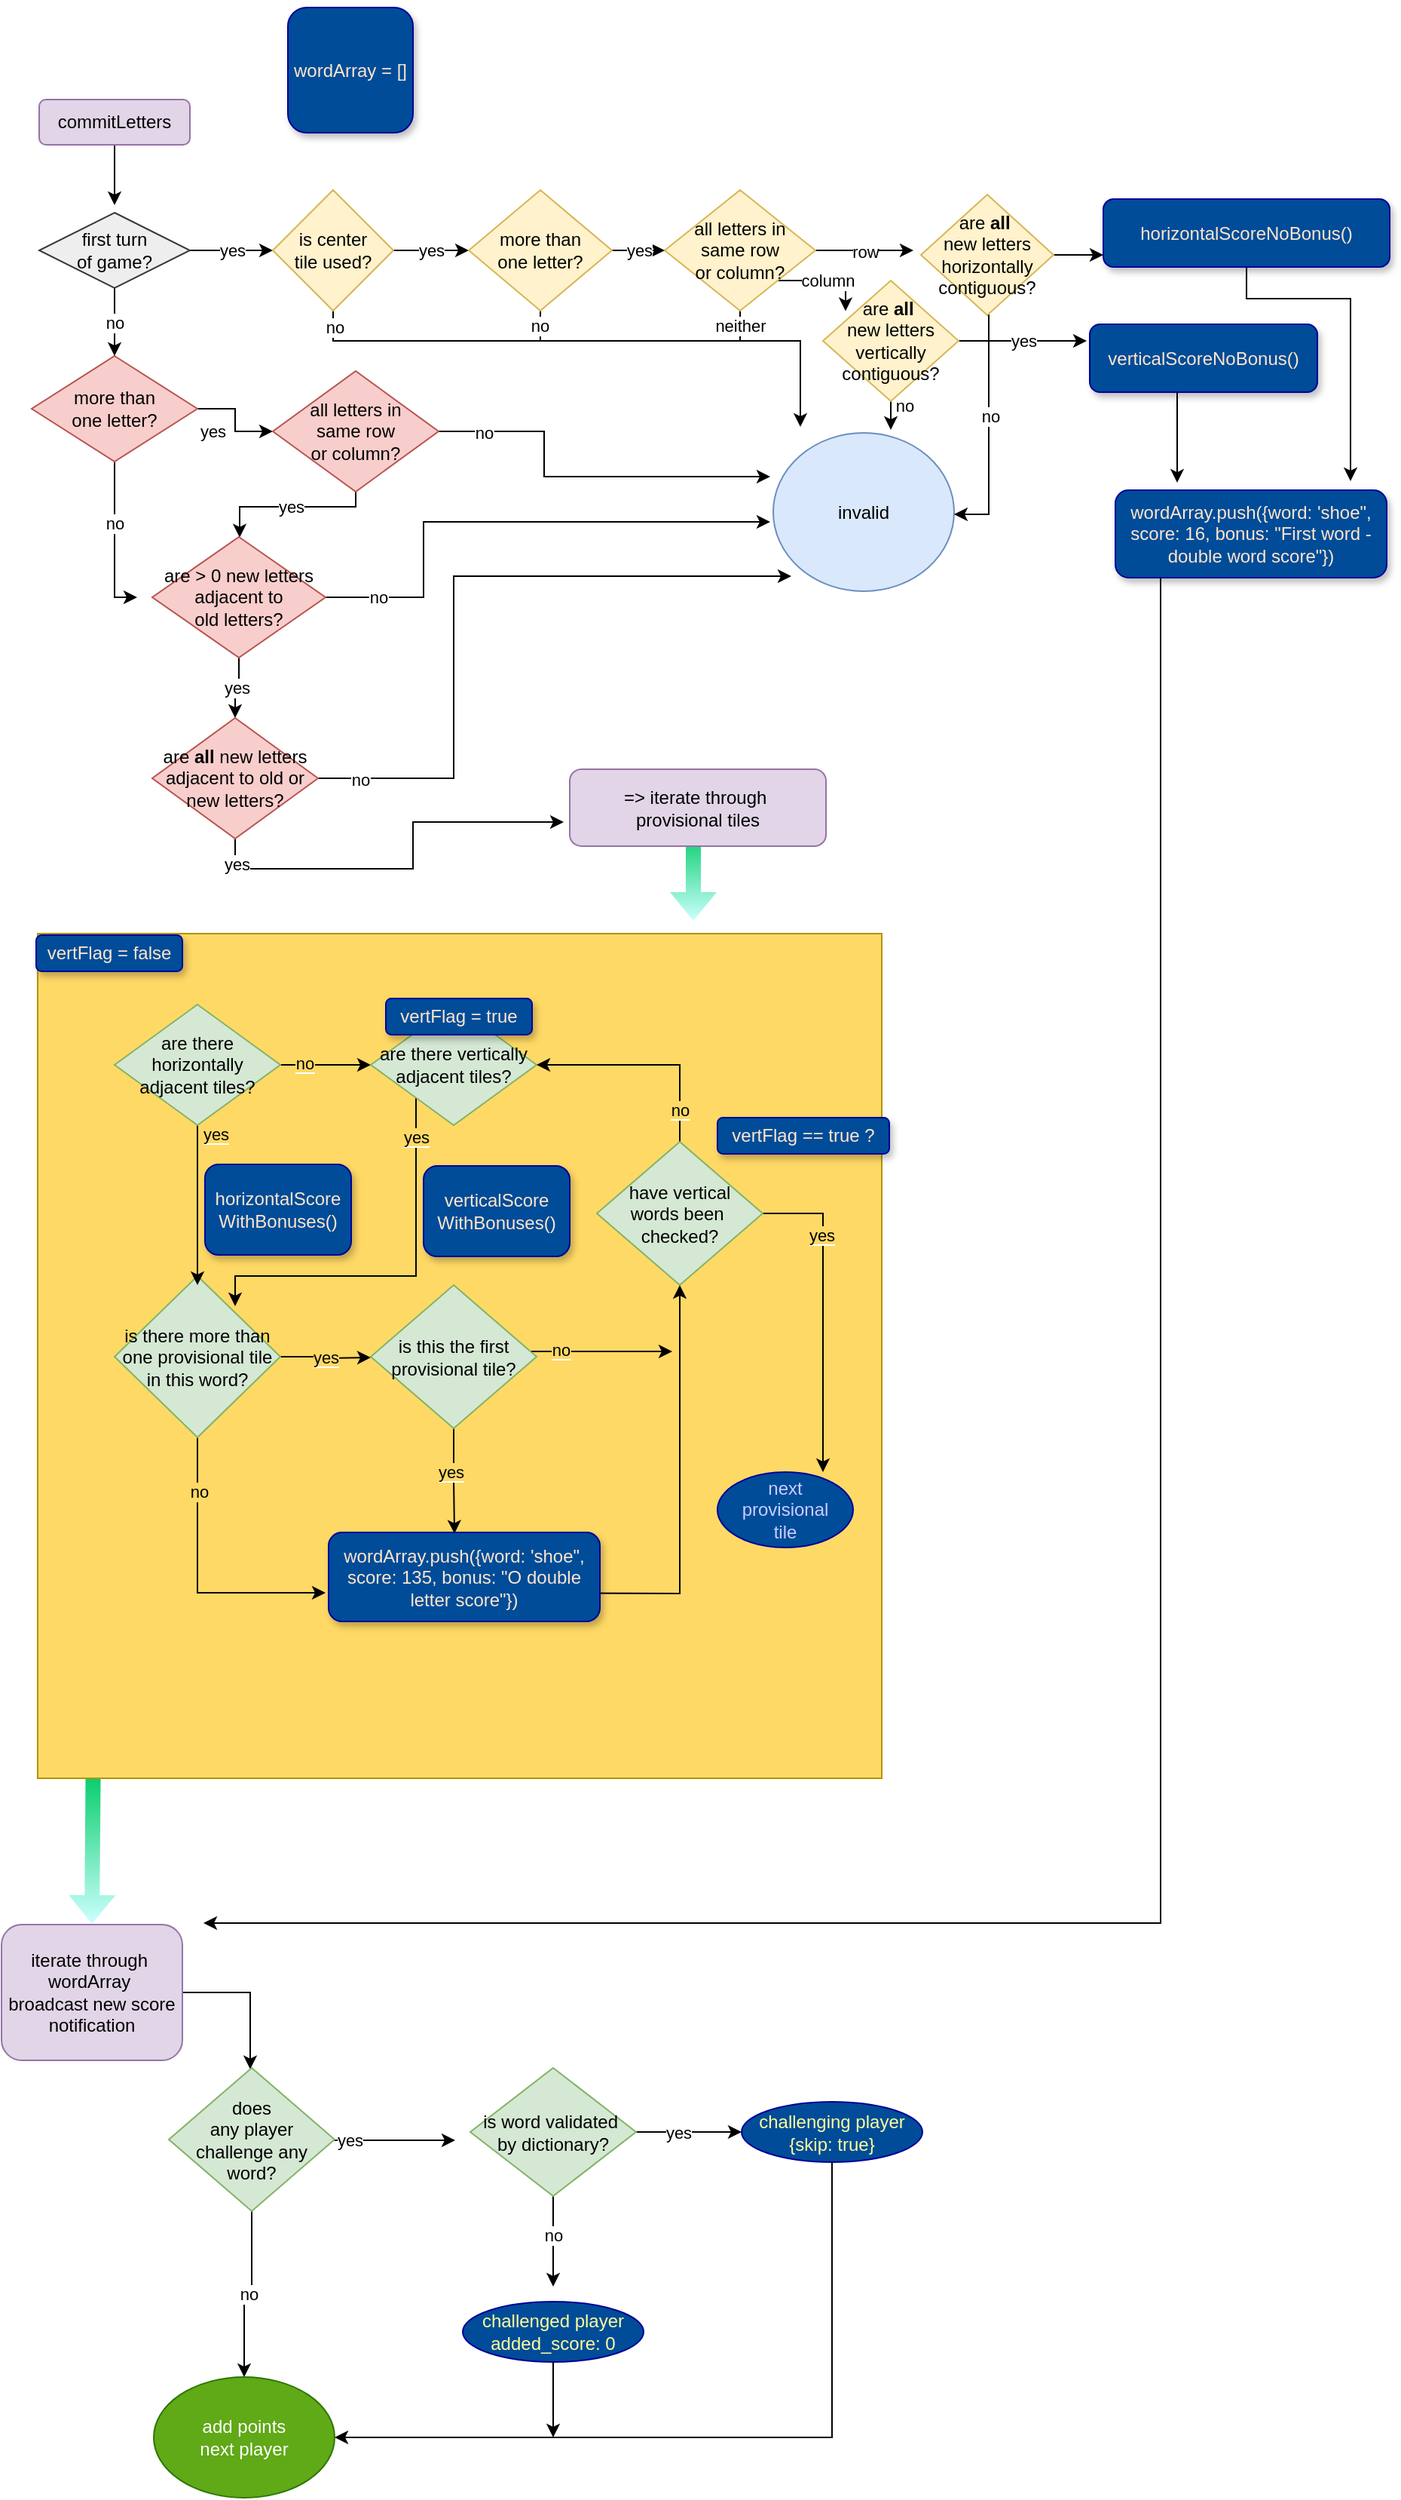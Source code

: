 <mxfile version="14.5.3" type="github">
  <diagram id="KmPHyXRd9AAnZFTOhBj1" name="Page-1">
    <mxGraphModel dx="1792" dy="1667" grid="0" gridSize="10" guides="0" tooltips="1" connect="1" arrows="1" fold="1" page="1" pageScale="1" pageWidth="690" pageHeight="980" math="0" shadow="0">
      <root>
        <mxCell id="0" />
        <mxCell id="1" parent="0" />
        <mxCell id="iAa0ijknWMUfrmJ30W93-37" value="" style="shape=flexArrow;endArrow=classic;html=1;strokeColor=none;gradientColor=#CCFFFF;fillColor=#00CC66;exitX=0.18;exitY=0.996;exitDx=0;exitDy=0;exitPerimeter=0;" edge="1" parent="1">
          <mxGeometry width="50" height="50" relative="1" as="geometry">
            <mxPoint x="-39.2" y="1047.76" as="sourcePoint" />
            <mxPoint x="-40" y="1150" as="targetPoint" />
          </mxGeometry>
        </mxCell>
        <mxCell id="iAa0ijknWMUfrmJ30W93-43" value="" style="shape=flexArrow;endArrow=classic;html=1;strokeColor=none;gradientColor=#CCFFFF;fillColor=#00CC66;" edge="1" parent="1">
          <mxGeometry width="50" height="50" relative="1" as="geometry">
            <mxPoint x="359" y="424" as="sourcePoint" />
            <mxPoint x="359" y="485" as="targetPoint" />
          </mxGeometry>
        </mxCell>
        <mxCell id="_AxOFC-AINdAkmEs332U-23" value="" style="whiteSpace=wrap;html=1;aspect=fixed;strokeColor=#B09500;fontColor=#ffffff;fillColor=#FFD966;glass=0;" parent="1" vertex="1">
          <mxGeometry x="-76" y="493" width="560" height="560" as="geometry" />
        </mxCell>
        <mxCell id="SoHk7hT5f_enM3RVXxlu-56" value="yes" style="edgeStyle=orthogonalEdgeStyle;rounded=0;orthogonalLoop=1;jettySize=auto;html=1;" parent="1" source="SoHk7hT5f_enM3RVXxlu-1" target="SoHk7hT5f_enM3RVXxlu-7" edge="1">
          <mxGeometry x="0.231" y="-15" relative="1" as="geometry">
            <mxPoint x="-15" y="-15" as="offset" />
          </mxGeometry>
        </mxCell>
        <mxCell id="SoHk7hT5f_enM3RVXxlu-63" style="edgeStyle=orthogonalEdgeStyle;rounded=0;orthogonalLoop=1;jettySize=auto;html=1;" parent="1" source="SoHk7hT5f_enM3RVXxlu-1" edge="1">
          <mxGeometry relative="1" as="geometry">
            <mxPoint x="-10" y="270" as="targetPoint" />
            <Array as="points">
              <mxPoint x="-25" y="210" />
              <mxPoint x="-25" y="210" />
            </Array>
          </mxGeometry>
        </mxCell>
        <mxCell id="SoHk7hT5f_enM3RVXxlu-64" value="no" style="edgeLabel;html=1;align=center;verticalAlign=middle;resizable=0;points=[];" parent="SoHk7hT5f_enM3RVXxlu-63" vertex="1" connectable="0">
          <mxGeometry x="0.129" y="-3" relative="1" as="geometry">
            <mxPoint x="3" y="-19" as="offset" />
          </mxGeometry>
        </mxCell>
        <mxCell id="SoHk7hT5f_enM3RVXxlu-1" value="more than &lt;br&gt;one letter?" style="rhombus;whiteSpace=wrap;html=1;fillColor=#f8cecc;strokeColor=#b85450;" parent="1" vertex="1">
          <mxGeometry x="-80" y="110" width="110" height="70" as="geometry" />
        </mxCell>
        <mxCell id="SoHk7hT5f_enM3RVXxlu-65" value="yes" style="edgeStyle=orthogonalEdgeStyle;rounded=0;orthogonalLoop=1;jettySize=auto;html=1;" parent="1" source="SoHk7hT5f_enM3RVXxlu-7" target="SoHk7hT5f_enM3RVXxlu-38" edge="1">
          <mxGeometry relative="1" as="geometry">
            <Array as="points">
              <mxPoint x="135" y="210" />
              <mxPoint x="58" y="210" />
            </Array>
          </mxGeometry>
        </mxCell>
        <mxCell id="SoHk7hT5f_enM3RVXxlu-77" style="edgeStyle=orthogonalEdgeStyle;rounded=0;orthogonalLoop=1;jettySize=auto;html=1;startArrow=none;startFill=0;endArrow=classic;endFill=1;exitX=1;exitY=0.5;exitDx=0;exitDy=0;" parent="1" source="SoHk7hT5f_enM3RVXxlu-7" edge="1">
          <mxGeometry relative="1" as="geometry">
            <mxPoint x="410" y="190" as="targetPoint" />
            <Array as="points">
              <mxPoint x="260" y="160" />
              <mxPoint x="260" y="190" />
            </Array>
          </mxGeometry>
        </mxCell>
        <mxCell id="SoHk7hT5f_enM3RVXxlu-79" value="no" style="edgeLabel;html=1;align=center;verticalAlign=middle;resizable=0;points=[];" parent="SoHk7hT5f_enM3RVXxlu-77" vertex="1" connectable="0">
          <mxGeometry x="-0.286" y="-1" relative="1" as="geometry">
            <mxPoint x="-39" y="-19" as="offset" />
          </mxGeometry>
        </mxCell>
        <mxCell id="SoHk7hT5f_enM3RVXxlu-7" value="all letters in &lt;br&gt;same row &lt;br&gt;or column?" style="rhombus;whiteSpace=wrap;html=1;fillColor=#f8cecc;strokeColor=#b85450;" parent="1" vertex="1">
          <mxGeometry x="80" y="120" width="110" height="80" as="geometry" />
        </mxCell>
        <mxCell id="SoHk7hT5f_enM3RVXxlu-81" style="edgeStyle=orthogonalEdgeStyle;rounded=0;orthogonalLoop=1;jettySize=auto;html=1;startArrow=none;startFill=0;endArrow=classic;endFill=1;" parent="1" source="SoHk7hT5f_enM3RVXxlu-9" edge="1">
          <mxGeometry relative="1" as="geometry">
            <mxPoint x="424" y="256" as="targetPoint" />
            <Array as="points">
              <mxPoint x="200" y="390" />
              <mxPoint x="200" y="256" />
            </Array>
          </mxGeometry>
        </mxCell>
        <mxCell id="SoHk7hT5f_enM3RVXxlu-82" value="no" style="edgeLabel;html=1;align=center;verticalAlign=middle;resizable=0;points=[];" parent="SoHk7hT5f_enM3RVXxlu-81" vertex="1" connectable="0">
          <mxGeometry x="-0.878" y="-1" relative="1" as="geometry">
            <mxPoint as="offset" />
          </mxGeometry>
        </mxCell>
        <mxCell id="_AxOFC-AINdAkmEs332U-1" style="edgeStyle=orthogonalEdgeStyle;rounded=0;orthogonalLoop=1;jettySize=auto;html=1;exitX=0.5;exitY=1;exitDx=0;exitDy=0;startArrow=none;startFill=0;endArrow=classic;endFill=1;" parent="1" source="SoHk7hT5f_enM3RVXxlu-9" edge="1">
          <mxGeometry relative="1" as="geometry">
            <mxPoint x="273" y="419" as="targetPoint" />
            <Array as="points">
              <mxPoint x="55" y="450" />
              <mxPoint x="173" y="450" />
              <mxPoint x="173" y="419" />
            </Array>
          </mxGeometry>
        </mxCell>
        <mxCell id="_AxOFC-AINdAkmEs332U-2" value="yes" style="edgeLabel;html=1;align=center;verticalAlign=middle;resizable=0;points=[];" parent="_AxOFC-AINdAkmEs332U-1" vertex="1" connectable="0">
          <mxGeometry x="-0.878" y="1" relative="1" as="geometry">
            <mxPoint as="offset" />
          </mxGeometry>
        </mxCell>
        <mxCell id="SoHk7hT5f_enM3RVXxlu-9" value="are &lt;b&gt;all&lt;/b&gt; new letters &lt;br&gt;adjacent to old or &lt;br&gt;new letters?" style="rhombus;whiteSpace=wrap;html=1;fillColor=#f8cecc;strokeColor=#b85450;" parent="1" vertex="1">
          <mxGeometry y="350" width="110" height="80" as="geometry" />
        </mxCell>
        <mxCell id="SoHk7hT5f_enM3RVXxlu-15" value="invalid" style="ellipse;whiteSpace=wrap;html=1;fillColor=#dae8fc;strokeColor=#6c8ebf;" parent="1" vertex="1">
          <mxGeometry x="412" y="161" width="120" height="105" as="geometry" />
        </mxCell>
        <mxCell id="SoHk7hT5f_enM3RVXxlu-67" value="no" style="edgeStyle=orthogonalEdgeStyle;rounded=0;orthogonalLoop=1;jettySize=auto;html=1;" parent="1" source="SoHk7hT5f_enM3RVXxlu-22" target="SoHk7hT5f_enM3RVXxlu-1" edge="1">
          <mxGeometry relative="1" as="geometry" />
        </mxCell>
        <mxCell id="SoHk7hT5f_enM3RVXxlu-68" value="yes" style="edgeStyle=orthogonalEdgeStyle;rounded=0;orthogonalLoop=1;jettySize=auto;html=1;" parent="1" source="SoHk7hT5f_enM3RVXxlu-22" target="SoHk7hT5f_enM3RVXxlu-11" edge="1">
          <mxGeometry relative="1" as="geometry" />
        </mxCell>
        <mxCell id="SoHk7hT5f_enM3RVXxlu-22" value="first turn&lt;br&gt;of game?" style="rhombus;whiteSpace=wrap;html=1;fillColor=#eeeeee;strokeColor=#36393d;" parent="1" vertex="1">
          <mxGeometry x="-75" y="15" width="100" height="50" as="geometry" />
        </mxCell>
        <mxCell id="SoHk7hT5f_enM3RVXxlu-69" value="" style="edgeStyle=orthogonalEdgeStyle;rounded=0;orthogonalLoop=1;jettySize=auto;html=1;" parent="1" source="SoHk7hT5f_enM3RVXxlu-11" edge="1">
          <mxGeometry relative="1" as="geometry">
            <mxPoint x="430" y="157" as="targetPoint" />
            <Array as="points">
              <mxPoint x="120" y="100" />
              <mxPoint x="430" y="100" />
            </Array>
          </mxGeometry>
        </mxCell>
        <mxCell id="_AxOFC-AINdAkmEs332U-3" value="no" style="edgeLabel;html=1;align=center;verticalAlign=middle;resizable=0;points=[];" parent="SoHk7hT5f_enM3RVXxlu-69" vertex="1" connectable="0">
          <mxGeometry x="-0.942" y="1" relative="1" as="geometry">
            <mxPoint as="offset" />
          </mxGeometry>
        </mxCell>
        <mxCell id="_AxOFC-AINdAkmEs332U-7" value="yes" style="edgeStyle=orthogonalEdgeStyle;rounded=0;orthogonalLoop=1;jettySize=auto;html=1;startArrow=none;startFill=0;endArrow=classic;endFill=1;" parent="1" source="SoHk7hT5f_enM3RVXxlu-11" target="SoHk7hT5f_enM3RVXxlu-53" edge="1">
          <mxGeometry relative="1" as="geometry" />
        </mxCell>
        <mxCell id="SoHk7hT5f_enM3RVXxlu-11" value="is center &lt;br&gt;tile used?" style="rhombus;whiteSpace=wrap;html=1;fillColor=#fff2cc;strokeColor=#d6b656;" parent="1" vertex="1">
          <mxGeometry x="80" width="80" height="80" as="geometry" />
        </mxCell>
        <mxCell id="SoHk7hT5f_enM3RVXxlu-66" value="yes" style="edgeStyle=orthogonalEdgeStyle;rounded=0;orthogonalLoop=1;jettySize=auto;html=1;" parent="1" source="SoHk7hT5f_enM3RVXxlu-38" target="SoHk7hT5f_enM3RVXxlu-9" edge="1">
          <mxGeometry relative="1" as="geometry" />
        </mxCell>
        <mxCell id="SoHk7hT5f_enM3RVXxlu-78" style="edgeStyle=orthogonalEdgeStyle;rounded=0;orthogonalLoop=1;jettySize=auto;html=1;startArrow=none;startFill=0;endArrow=classic;endFill=1;" parent="1" source="SoHk7hT5f_enM3RVXxlu-38" edge="1">
          <mxGeometry relative="1" as="geometry">
            <mxPoint x="410" y="220" as="targetPoint" />
            <Array as="points">
              <mxPoint x="180" y="270" />
              <mxPoint x="180" y="220" />
            </Array>
          </mxGeometry>
        </mxCell>
        <mxCell id="SoHk7hT5f_enM3RVXxlu-80" value="no" style="edgeLabel;html=1;align=center;verticalAlign=middle;resizable=0;points=[];" parent="SoHk7hT5f_enM3RVXxlu-78" vertex="1" connectable="0">
          <mxGeometry x="0.084" y="2" relative="1" as="geometry">
            <mxPoint x="-102" y="52" as="offset" />
          </mxGeometry>
        </mxCell>
        <mxCell id="SoHk7hT5f_enM3RVXxlu-38" value="are &amp;gt; 0 new letters&lt;br&gt;adjacent to &lt;br&gt;old letters?" style="rhombus;whiteSpace=wrap;html=1;fillColor=#f8cecc;strokeColor=#b85450;" parent="1" vertex="1">
          <mxGeometry y="230" width="115" height="80" as="geometry" />
        </mxCell>
        <mxCell id="SoHk7hT5f_enM3RVXxlu-71" style="edgeStyle=orthogonalEdgeStyle;rounded=0;orthogonalLoop=1;jettySize=auto;html=1;exitX=0.5;exitY=1;exitDx=0;exitDy=0;startArrow=none;startFill=0;endArrow=none;endFill=0;" parent="1" source="SoHk7hT5f_enM3RVXxlu-42" edge="1">
          <mxGeometry relative="1" as="geometry">
            <mxPoint x="360" y="100" as="targetPoint" />
            <Array as="points">
              <mxPoint x="390" y="100" />
            </Array>
          </mxGeometry>
        </mxCell>
        <mxCell id="_AxOFC-AINdAkmEs332U-5" value="neither" style="edgeLabel;html=1;align=center;verticalAlign=middle;resizable=0;points=[];" parent="SoHk7hT5f_enM3RVXxlu-71" vertex="1" connectable="0">
          <mxGeometry x="-0.2" y="1" relative="1" as="geometry">
            <mxPoint y="-11" as="offset" />
          </mxGeometry>
        </mxCell>
        <mxCell id="_AxOFC-AINdAkmEs332U-9" value="row" style="edgeStyle=orthogonalEdgeStyle;rounded=0;orthogonalLoop=1;jettySize=auto;html=1;exitX=1;exitY=0.5;exitDx=0;exitDy=0;startArrow=none;startFill=0;endArrow=classic;endFill=1;" parent="1" source="SoHk7hT5f_enM3RVXxlu-42" edge="1">
          <mxGeometry relative="1" as="geometry">
            <mxPoint x="505" y="40" as="targetPoint" />
          </mxGeometry>
        </mxCell>
        <mxCell id="iAa0ijknWMUfrmJ30W93-74" value="column" style="edgeStyle=orthogonalEdgeStyle;rounded=0;orthogonalLoop=1;jettySize=auto;html=1;exitX=1;exitY=1;exitDx=0;exitDy=0;endArrow=classic;endFill=1;fillColor=#00FFFF;gradientColor=#9933FF;" edge="1" parent="1" source="SoHk7hT5f_enM3RVXxlu-42">
          <mxGeometry relative="1" as="geometry">
            <mxPoint x="460.25" y="79.762" as="targetPoint" />
          </mxGeometry>
        </mxCell>
        <mxCell id="SoHk7hT5f_enM3RVXxlu-42" value="all letters in&lt;br&gt;same row&lt;br&gt;or column?" style="rhombus;whiteSpace=wrap;html=1;fillColor=#fff2cc;strokeColor=#d6b656;" parent="1" vertex="1">
          <mxGeometry x="340" width="100" height="80" as="geometry" />
        </mxCell>
        <mxCell id="SoHk7hT5f_enM3RVXxlu-70" style="edgeStyle=orthogonalEdgeStyle;rounded=0;orthogonalLoop=1;jettySize=auto;html=1;exitX=0.5;exitY=1;exitDx=0;exitDy=0;endArrow=none;endFill=0;" parent="1" source="SoHk7hT5f_enM3RVXxlu-53" edge="1">
          <mxGeometry relative="1" as="geometry">
            <mxPoint x="233" y="100" as="targetPoint" />
            <Array as="points">
              <mxPoint x="258" y="100" />
            </Array>
          </mxGeometry>
        </mxCell>
        <mxCell id="_AxOFC-AINdAkmEs332U-4" value="no" style="edgeLabel;html=1;align=center;verticalAlign=middle;resizable=0;points=[];" parent="SoHk7hT5f_enM3RVXxlu-70" vertex="1" connectable="0">
          <mxGeometry x="0.001" relative="1" as="geometry">
            <mxPoint x="2" y="-10" as="offset" />
          </mxGeometry>
        </mxCell>
        <mxCell id="_AxOFC-AINdAkmEs332U-8" value="yes" style="edgeStyle=orthogonalEdgeStyle;rounded=0;orthogonalLoop=1;jettySize=auto;html=1;startArrow=none;startFill=0;endArrow=classic;endFill=1;" parent="1" source="SoHk7hT5f_enM3RVXxlu-53" target="SoHk7hT5f_enM3RVXxlu-42" edge="1">
          <mxGeometry relative="1" as="geometry" />
        </mxCell>
        <mxCell id="SoHk7hT5f_enM3RVXxlu-53" value="more than &lt;br&gt;one letter?" style="rhombus;whiteSpace=wrap;html=1;fillColor=#fff2cc;strokeColor=#d6b656;" parent="1" vertex="1">
          <mxGeometry x="210" width="95" height="80" as="geometry" />
        </mxCell>
        <mxCell id="SoHk7hT5f_enM3RVXxlu-72" style="edgeStyle=orthogonalEdgeStyle;rounded=0;orthogonalLoop=1;jettySize=auto;html=1;exitX=0.5;exitY=1;exitDx=0;exitDy=0;" parent="1" source="SoHk7hT5f_enM3RVXxlu-54" edge="1">
          <mxGeometry relative="1" as="geometry">
            <mxPoint x="490" y="159" as="targetPoint" />
          </mxGeometry>
        </mxCell>
        <mxCell id="_AxOFC-AINdAkmEs332U-6" value="no" style="edgeLabel;html=1;align=center;verticalAlign=middle;resizable=0;points=[];" parent="SoHk7hT5f_enM3RVXxlu-72" vertex="1" connectable="0">
          <mxGeometry x="-0.7" relative="1" as="geometry">
            <mxPoint x="9" as="offset" />
          </mxGeometry>
        </mxCell>
        <mxCell id="SoHk7hT5f_enM3RVXxlu-74" style="edgeStyle=orthogonalEdgeStyle;rounded=0;orthogonalLoop=1;jettySize=auto;html=1;exitX=1;exitY=0.5;exitDx=0;exitDy=0;startArrow=none;startFill=0;endArrow=classic;endFill=1;" parent="1" source="SoHk7hT5f_enM3RVXxlu-54" edge="1">
          <mxGeometry relative="1" as="geometry">
            <mxPoint x="620" y="100" as="targetPoint" />
          </mxGeometry>
        </mxCell>
        <mxCell id="SoHk7hT5f_enM3RVXxlu-75" value="yes" style="edgeLabel;html=1;align=center;verticalAlign=middle;resizable=0;points=[];" parent="SoHk7hT5f_enM3RVXxlu-74" vertex="1" connectable="0">
          <mxGeometry x="-0.436" relative="1" as="geometry">
            <mxPoint x="19" as="offset" />
          </mxGeometry>
        </mxCell>
        <mxCell id="SoHk7hT5f_enM3RVXxlu-54" value="are&amp;nbsp;&lt;b&gt;all&lt;/b&gt;&amp;nbsp;&lt;br&gt;new letters&lt;br&gt;vertically&lt;br&gt;contiguous?" style="rhombus;whiteSpace=wrap;html=1;fillColor=#fff2cc;strokeColor=#d6b656;" parent="1" vertex="1">
          <mxGeometry x="445" y="60" width="90" height="80" as="geometry" />
        </mxCell>
        <mxCell id="_AxOFC-AINdAkmEs332U-11" value="=&amp;gt; iterate through&amp;nbsp;&lt;br&gt;provisional tiles" style="rounded=1;whiteSpace=wrap;html=1;fillColor=#e1d5e7;strokeColor=#9673a6;" parent="1" vertex="1">
          <mxGeometry x="277" y="384" width="170" height="51" as="geometry" />
        </mxCell>
        <mxCell id="iAa0ijknWMUfrmJ30W93-47" style="edgeStyle=orthogonalEdgeStyle;rounded=0;orthogonalLoop=1;jettySize=auto;html=1;endArrow=classic;endFill=1;fillColor=#00FFFF;gradientColor=#9933FF;" edge="1" parent="1" source="_AxOFC-AINdAkmEs332U-12" target="iAa0ijknWMUfrmJ30W93-44">
          <mxGeometry relative="1" as="geometry">
            <mxPoint x="70" y="1270" as="targetPoint" />
            <Array as="points">
              <mxPoint x="65" y="1195" />
            </Array>
          </mxGeometry>
        </mxCell>
        <mxCell id="_AxOFC-AINdAkmEs332U-12" value="iterate through&amp;nbsp;&lt;br&gt;wordArray&amp;nbsp;&lt;br&gt;broadcast new score notification" style="rounded=1;whiteSpace=wrap;html=1;fillColor=#e1d5e7;strokeColor=#9673a6;" parent="1" vertex="1">
          <mxGeometry x="-100" y="1150" width="120" height="90" as="geometry" />
        </mxCell>
        <mxCell id="_AxOFC-AINdAkmEs332U-16" value="&lt;span style=&quot;background-color: rgb(255 , 217 , 102)&quot;&gt;yes&lt;/span&gt;" style="edgeStyle=orthogonalEdgeStyle;rounded=0;orthogonalLoop=1;jettySize=auto;html=1;startArrow=none;startFill=0;endArrow=classic;endFill=1;" parent="1" source="_AxOFC-AINdAkmEs332U-14" edge="1">
          <mxGeometry relative="1" as="geometry">
            <mxPoint x="145" y="774" as="targetPoint" />
          </mxGeometry>
        </mxCell>
        <mxCell id="_AxOFC-AINdAkmEs332U-19" style="edgeStyle=orthogonalEdgeStyle;rounded=0;orthogonalLoop=1;jettySize=auto;html=1;exitX=0.5;exitY=1;exitDx=0;exitDy=0;startArrow=none;startFill=0;endArrow=classic;endFill=1;entryX=0;entryY=0.5;entryDx=0;entryDy=0;" parent="1" source="_AxOFC-AINdAkmEs332U-14" edge="1">
          <mxGeometry relative="1" as="geometry">
            <mxPoint x="115" y="930" as="targetPoint" />
            <Array as="points">
              <mxPoint x="30" y="930" />
            </Array>
          </mxGeometry>
        </mxCell>
        <mxCell id="_AxOFC-AINdAkmEs332U-20" value="no" style="edgeLabel;html=1;align=center;verticalAlign=middle;resizable=0;points=[];labelBackgroundColor=#FFD966;" parent="_AxOFC-AINdAkmEs332U-19" vertex="1" connectable="0">
          <mxGeometry x="-0.843" y="1" relative="1" as="geometry">
            <mxPoint y="21" as="offset" />
          </mxGeometry>
        </mxCell>
        <mxCell id="_AxOFC-AINdAkmEs332U-14" value="is there more than one provisional tile in this word?" style="rhombus;whiteSpace=wrap;html=1;fillColor=#d5e8d4;strokeColor=#82b366;" parent="1" vertex="1">
          <mxGeometry x="-25" y="720" width="110" height="107" as="geometry" />
        </mxCell>
        <mxCell id="iAa0ijknWMUfrmJ30W93-24" style="edgeStyle=orthogonalEdgeStyle;rounded=0;orthogonalLoop=1;jettySize=auto;html=1;" edge="1" parent="1" source="_AxOFC-AINdAkmEs332U-15">
          <mxGeometry relative="1" as="geometry">
            <mxPoint x="345" y="770" as="targetPoint" />
            <Array as="points">
              <mxPoint x="295" y="770" />
              <mxPoint x="295" y="770" />
            </Array>
          </mxGeometry>
        </mxCell>
        <mxCell id="iAa0ijknWMUfrmJ30W93-25" value="&lt;span style=&quot;background-color: rgb(255 , 217 , 102)&quot;&gt;no&lt;/span&gt;" style="edgeLabel;html=1;align=center;verticalAlign=middle;resizable=0;points=[];" vertex="1" connectable="0" parent="iAa0ijknWMUfrmJ30W93-24">
          <mxGeometry x="-0.584" y="2" relative="1" as="geometry">
            <mxPoint y="1" as="offset" />
          </mxGeometry>
        </mxCell>
        <mxCell id="iAa0ijknWMUfrmJ30W93-82" style="edgeStyle=orthogonalEdgeStyle;rounded=0;orthogonalLoop=1;jettySize=auto;html=1;entryX=0.464;entryY=0.013;entryDx=0;entryDy=0;entryPerimeter=0;endArrow=classic;endFill=1;fillColor=#00FFFF;gradientColor=#9933FF;" edge="1" parent="1" source="_AxOFC-AINdAkmEs332U-15" target="iAa0ijknWMUfrmJ30W93-81">
          <mxGeometry relative="1" as="geometry" />
        </mxCell>
        <mxCell id="iAa0ijknWMUfrmJ30W93-83" value="&lt;span style=&quot;background-color: rgb(255 , 217 , 102)&quot;&gt;yes&lt;/span&gt;" style="edgeLabel;html=1;align=center;verticalAlign=middle;resizable=0;points=[];" vertex="1" connectable="0" parent="iAa0ijknWMUfrmJ30W93-82">
          <mxGeometry x="-0.153" y="-2" relative="1" as="geometry">
            <mxPoint y="-1" as="offset" />
          </mxGeometry>
        </mxCell>
        <mxCell id="_AxOFC-AINdAkmEs332U-15" value="is this the first provisional tile?" style="rhombus;whiteSpace=wrap;html=1;fillColor=#d5e8d4;strokeColor=#82b366;" parent="1" vertex="1">
          <mxGeometry x="145" y="726" width="110" height="95" as="geometry" />
        </mxCell>
        <mxCell id="iAa0ijknWMUfrmJ30W93-33" style="edgeStyle=orthogonalEdgeStyle;rounded=0;orthogonalLoop=1;jettySize=auto;html=1;endArrow=classic;endFill=1;" edge="1" parent="1" target="iAa0ijknWMUfrmJ30W93-26">
          <mxGeometry relative="1" as="geometry">
            <mxPoint x="235" y="930" as="sourcePoint" />
          </mxGeometry>
        </mxCell>
        <mxCell id="iAa0ijknWMUfrmJ30W93-11" value="&lt;span style=&quot;background-color: rgb(255 , 217 , 102)&quot;&gt;yes&lt;/span&gt;" style="edgeStyle=orthogonalEdgeStyle;rounded=0;orthogonalLoop=1;jettySize=auto;html=1;entryX=0.5;entryY=0;entryDx=0;entryDy=0;" edge="1" parent="1">
          <mxGeometry x="-0.212" y="12" relative="1" as="geometry">
            <mxPoint x="3" y="587.998" as="sourcePoint" />
            <mxPoint x="30" y="726" as="targetPoint" />
            <Array as="points">
              <mxPoint x="30" y="588" />
            </Array>
            <mxPoint as="offset" />
          </mxGeometry>
        </mxCell>
        <mxCell id="iAa0ijknWMUfrmJ30W93-13" style="edgeStyle=orthogonalEdgeStyle;rounded=0;orthogonalLoop=1;jettySize=auto;html=1;entryX=0;entryY=0.5;entryDx=0;entryDy=0;" edge="1" parent="1" source="iAa0ijknWMUfrmJ30W93-10" target="iAa0ijknWMUfrmJ30W93-12">
          <mxGeometry relative="1" as="geometry" />
        </mxCell>
        <mxCell id="iAa0ijknWMUfrmJ30W93-14" value="&lt;span style=&quot;background-color: rgb(255 , 217 , 102)&quot;&gt;no&lt;/span&gt;" style="edgeLabel;html=1;align=center;verticalAlign=middle;resizable=0;points=[];" vertex="1" connectable="0" parent="iAa0ijknWMUfrmJ30W93-13">
          <mxGeometry x="-0.467" y="1" relative="1" as="geometry">
            <mxPoint as="offset" />
          </mxGeometry>
        </mxCell>
        <mxCell id="iAa0ijknWMUfrmJ30W93-10" value="are there horizontally adjacent tiles?" style="rhombus;whiteSpace=wrap;html=1;fillColor=#d5e8d4;strokeColor=#82b366;" vertex="1" parent="1">
          <mxGeometry x="-25" y="540" width="110" height="80" as="geometry" />
        </mxCell>
        <mxCell id="iAa0ijknWMUfrmJ30W93-21" style="edgeStyle=orthogonalEdgeStyle;rounded=0;orthogonalLoop=1;jettySize=auto;html=1;" edge="1" parent="1" source="iAa0ijknWMUfrmJ30W93-12">
          <mxGeometry relative="1" as="geometry">
            <mxPoint x="55" y="740" as="targetPoint" />
            <Array as="points">
              <mxPoint x="175" y="720" />
              <mxPoint x="55" y="720" />
            </Array>
          </mxGeometry>
        </mxCell>
        <mxCell id="iAa0ijknWMUfrmJ30W93-22" value="&lt;span style=&quot;background-color: rgb(255 , 217 , 102)&quot;&gt;yes&lt;/span&gt;" style="edgeLabel;html=1;align=center;verticalAlign=middle;resizable=0;points=[];" vertex="1" connectable="0" parent="iAa0ijknWMUfrmJ30W93-21">
          <mxGeometry x="-0.622" relative="1" as="geometry">
            <mxPoint y="-23" as="offset" />
          </mxGeometry>
        </mxCell>
        <mxCell id="iAa0ijknWMUfrmJ30W93-12" value="are there vertically adjacent tiles?" style="rhombus;whiteSpace=wrap;html=1;fillColor=#d5e8d4;strokeColor=#82b366;" vertex="1" parent="1">
          <mxGeometry x="145" y="540" width="110" height="80" as="geometry" />
        </mxCell>
        <mxCell id="iAa0ijknWMUfrmJ30W93-30" style="edgeStyle=orthogonalEdgeStyle;rounded=0;orthogonalLoop=1;jettySize=auto;html=1;endArrow=classic;endFill=1;entryX=1;entryY=0.5;entryDx=0;entryDy=0;" edge="1" parent="1" source="iAa0ijknWMUfrmJ30W93-26" target="iAa0ijknWMUfrmJ30W93-12">
          <mxGeometry relative="1" as="geometry">
            <mxPoint x="245" y="570" as="targetPoint" />
            <Array as="points">
              <mxPoint x="350" y="580" />
            </Array>
          </mxGeometry>
        </mxCell>
        <mxCell id="iAa0ijknWMUfrmJ30W93-32" value="&lt;span style=&quot;background-color: rgb(255 , 217 , 102)&quot;&gt;no&lt;/span&gt;" style="edgeLabel;html=1;align=center;verticalAlign=middle;resizable=0;points=[];" vertex="1" connectable="0" parent="iAa0ijknWMUfrmJ30W93-30">
          <mxGeometry x="-0.93" relative="1" as="geometry">
            <mxPoint y="-16" as="offset" />
          </mxGeometry>
        </mxCell>
        <mxCell id="iAa0ijknWMUfrmJ30W93-39" style="edgeStyle=orthogonalEdgeStyle;rounded=0;orthogonalLoop=1;jettySize=auto;html=1;endArrow=classic;endFill=1;fillColor=#00FFFF;gradientColor=#9933FF;" edge="1" parent="1" source="iAa0ijknWMUfrmJ30W93-26">
          <mxGeometry relative="1" as="geometry">
            <mxPoint x="445" y="850" as="targetPoint" />
            <Array as="points">
              <mxPoint x="445" y="679" />
            </Array>
          </mxGeometry>
        </mxCell>
        <mxCell id="iAa0ijknWMUfrmJ30W93-42" value="&lt;span style=&quot;background-color: rgb(255 , 217 , 102)&quot;&gt;yes&lt;/span&gt;" style="edgeLabel;html=1;align=center;verticalAlign=middle;resizable=0;points=[];" vertex="1" connectable="0" parent="iAa0ijknWMUfrmJ30W93-39">
          <mxGeometry x="-0.483" y="-1" relative="1" as="geometry">
            <mxPoint as="offset" />
          </mxGeometry>
        </mxCell>
        <mxCell id="iAa0ijknWMUfrmJ30W93-26" value="have vertical&lt;br&gt;words been&amp;nbsp;&lt;br&gt;checked?" style="rhombus;whiteSpace=wrap;html=1;fillColor=#d5e8d4;strokeColor=#82b366;" vertex="1" parent="1">
          <mxGeometry x="295" y="631" width="110" height="95" as="geometry" />
        </mxCell>
        <mxCell id="iAa0ijknWMUfrmJ30W93-41" value="&lt;font color=&quot;#ccccff&quot;&gt;next &lt;br&gt;provisional &lt;br&gt;tile&lt;/font&gt;" style="ellipse;whiteSpace=wrap;html=1;fontColor=#ffffff;strokeColor=#000099;fillColor=#004C99;" vertex="1" parent="1">
          <mxGeometry x="375" y="850" width="90" height="50" as="geometry" />
        </mxCell>
        <mxCell id="iAa0ijknWMUfrmJ30W93-45" value="yes" style="edgeStyle=orthogonalEdgeStyle;rounded=0;orthogonalLoop=1;jettySize=auto;html=1;endArrow=classic;endFill=1;fillColor=#00FFFF;gradientColor=#9933FF;" edge="1" parent="1">
          <mxGeometry relative="1" as="geometry">
            <mxPoint x="201" y="1293" as="targetPoint" />
            <mxPoint x="61" y="1293" as="sourcePoint" />
            <Array as="points">
              <mxPoint x="111" y="1293" />
              <mxPoint x="111" y="1293" />
            </Array>
          </mxGeometry>
        </mxCell>
        <mxCell id="iAa0ijknWMUfrmJ30W93-46" value="no" style="edgeStyle=orthogonalEdgeStyle;rounded=0;orthogonalLoop=1;jettySize=auto;html=1;endArrow=classic;endFill=1;fillColor=#00FFFF;gradientColor=#9933FF;entryX=0.5;entryY=0;entryDx=0;entryDy=0;" edge="1" parent="1" source="iAa0ijknWMUfrmJ30W93-44" target="iAa0ijknWMUfrmJ30W93-58">
          <mxGeometry relative="1" as="geometry">
            <mxPoint x="65" y="1420" as="targetPoint" />
            <Array as="points">
              <mxPoint x="66" y="1395" />
              <mxPoint x="61" y="1395" />
            </Array>
          </mxGeometry>
        </mxCell>
        <mxCell id="iAa0ijknWMUfrmJ30W93-44" value="does &lt;br&gt;any player challenge any word?" style="rhombus;whiteSpace=wrap;html=1;fillColor=#d5e8d4;strokeColor=#82b366;" vertex="1" parent="1">
          <mxGeometry x="11" y="1245" width="110" height="95" as="geometry" />
        </mxCell>
        <mxCell id="iAa0ijknWMUfrmJ30W93-61" style="edgeStyle=orthogonalEdgeStyle;rounded=0;orthogonalLoop=1;jettySize=auto;html=1;exitX=0.5;exitY=1;exitDx=0;exitDy=0;endArrow=classic;endFill=1;fillColor=#00FFFF;gradientColor=#9933FF;" edge="1" parent="1" source="iAa0ijknWMUfrmJ30W93-49">
          <mxGeometry relative="1" as="geometry">
            <mxPoint x="266" y="1490" as="targetPoint" />
          </mxGeometry>
        </mxCell>
        <mxCell id="iAa0ijknWMUfrmJ30W93-49" value="&lt;font color=&quot;#ffff99&quot;&gt;challenged player added_score: 0&lt;/font&gt;" style="ellipse;whiteSpace=wrap;html=1;glass=0;strokeColor=#000099;fillColor=#004C99;" vertex="1" parent="1">
          <mxGeometry x="206" y="1400" width="120" height="40" as="geometry" />
        </mxCell>
        <mxCell id="iAa0ijknWMUfrmJ30W93-52" style="edgeStyle=orthogonalEdgeStyle;rounded=0;orthogonalLoop=1;jettySize=auto;html=1;endArrow=classic;endFill=1;fillColor=#00FFFF;gradientColor=#9933FF;" edge="1" parent="1" source="iAa0ijknWMUfrmJ30W93-50">
          <mxGeometry relative="1" as="geometry">
            <mxPoint x="266" y="1390" as="targetPoint" />
          </mxGeometry>
        </mxCell>
        <mxCell id="iAa0ijknWMUfrmJ30W93-57" value="no" style="edgeLabel;html=1;align=center;verticalAlign=middle;resizable=0;points=[];" vertex="1" connectable="0" parent="iAa0ijknWMUfrmJ30W93-52">
          <mxGeometry x="-0.163" relative="1" as="geometry">
            <mxPoint as="offset" />
          </mxGeometry>
        </mxCell>
        <mxCell id="iAa0ijknWMUfrmJ30W93-55" style="edgeStyle=orthogonalEdgeStyle;rounded=0;orthogonalLoop=1;jettySize=auto;html=1;exitX=1;exitY=0.5;exitDx=0;exitDy=0;entryX=0;entryY=0.5;entryDx=0;entryDy=0;endArrow=classic;endFill=1;fillColor=#00FFFF;gradientColor=#9933FF;" edge="1" parent="1" source="iAa0ijknWMUfrmJ30W93-50" target="iAa0ijknWMUfrmJ30W93-53">
          <mxGeometry relative="1" as="geometry" />
        </mxCell>
        <mxCell id="iAa0ijknWMUfrmJ30W93-56" value="yes" style="edgeLabel;html=1;align=center;verticalAlign=middle;resizable=0;points=[];" vertex="1" connectable="0" parent="iAa0ijknWMUfrmJ30W93-55">
          <mxGeometry x="-0.219" y="-2" relative="1" as="geometry">
            <mxPoint y="-2" as="offset" />
          </mxGeometry>
        </mxCell>
        <mxCell id="iAa0ijknWMUfrmJ30W93-50" value="is word validated&amp;nbsp;&lt;br&gt;by dictionary?" style="rhombus;whiteSpace=wrap;html=1;fillColor=#d5e8d4;strokeColor=#82b366;" vertex="1" parent="1">
          <mxGeometry x="211" y="1245" width="110" height="85" as="geometry" />
        </mxCell>
        <mxCell id="iAa0ijknWMUfrmJ30W93-60" style="edgeStyle=orthogonalEdgeStyle;rounded=0;orthogonalLoop=1;jettySize=auto;html=1;exitX=0.5;exitY=1;exitDx=0;exitDy=0;entryX=1;entryY=0.5;entryDx=0;entryDy=0;endArrow=classic;endFill=1;fillColor=#00FFFF;gradientColor=#9933FF;" edge="1" parent="1" source="iAa0ijknWMUfrmJ30W93-53" target="iAa0ijknWMUfrmJ30W93-58">
          <mxGeometry relative="1" as="geometry" />
        </mxCell>
        <mxCell id="iAa0ijknWMUfrmJ30W93-53" value="&lt;font color=&quot;#ffff99&quot;&gt;challenging player {skip: true}&lt;/font&gt;" style="ellipse;whiteSpace=wrap;html=1;glass=0;strokeColor=#000099;fillColor=#004C99;" vertex="1" parent="1">
          <mxGeometry x="391" y="1267.5" width="120" height="40" as="geometry" />
        </mxCell>
        <mxCell id="iAa0ijknWMUfrmJ30W93-58" value="add points&lt;br&gt;next player" style="ellipse;whiteSpace=wrap;html=1;glass=0;strokeColor=#2D7600;fillColor=#60a917;fontColor=#ffffff;" vertex="1" parent="1">
          <mxGeometry x="1" y="1450" width="120" height="80" as="geometry" />
        </mxCell>
        <mxCell id="iAa0ijknWMUfrmJ30W93-63" style="edgeStyle=orthogonalEdgeStyle;rounded=0;orthogonalLoop=1;jettySize=auto;html=1;endArrow=classic;endFill=1;fillColor=#00FFFF;gradientColor=#9933FF;" edge="1" parent="1" source="iAa0ijknWMUfrmJ30W93-62">
          <mxGeometry relative="1" as="geometry">
            <mxPoint x="-25" y="10" as="targetPoint" />
          </mxGeometry>
        </mxCell>
        <mxCell id="iAa0ijknWMUfrmJ30W93-62" value="commitLetters" style="rounded=1;whiteSpace=wrap;html=1;fillColor=#e1d5e7;strokeColor=#9673a6;" vertex="1" parent="1">
          <mxGeometry x="-75" y="-60" width="100" height="30" as="geometry" />
        </mxCell>
        <mxCell id="iAa0ijknWMUfrmJ30W93-92" style="edgeStyle=orthogonalEdgeStyle;rounded=0;orthogonalLoop=1;jettySize=auto;html=1;endArrow=classic;endFill=1;fillColor=#00FFFF;gradientColor=#9933FF;fontColor=#000099;" edge="1" parent="1" source="iAa0ijknWMUfrmJ30W93-70">
          <mxGeometry relative="1" as="geometry">
            <mxPoint x="795" y="193" as="targetPoint" />
            <Array as="points">
              <mxPoint x="726" y="72" />
              <mxPoint x="795" y="72" />
            </Array>
          </mxGeometry>
        </mxCell>
        <mxCell id="iAa0ijknWMUfrmJ30W93-70" value="&lt;font color=&quot;#ffe6cc&quot;&gt;horizontalScoreNoBonus()&lt;/font&gt;" style="rounded=1;whiteSpace=wrap;html=1;shadow=1;glass=0;sketch=0;strokeColor=#000099;fillColor=#004C99;" vertex="1" parent="1">
          <mxGeometry x="631" y="6" width="190" height="45" as="geometry" />
        </mxCell>
        <mxCell id="iAa0ijknWMUfrmJ30W93-90" style="edgeStyle=orthogonalEdgeStyle;rounded=0;orthogonalLoop=1;jettySize=auto;html=1;exitX=0.5;exitY=1;exitDx=0;exitDy=0;endArrow=classic;endFill=1;fillColor=#00FFFF;gradientColor=#9933FF;fontColor=#000099;" edge="1" parent="1" source="iAa0ijknWMUfrmJ30W93-71">
          <mxGeometry relative="1" as="geometry">
            <mxPoint x="680" y="194.012" as="targetPoint" />
            <Array as="points">
              <mxPoint x="698" y="129" />
              <mxPoint x="680" y="129" />
            </Array>
          </mxGeometry>
        </mxCell>
        <mxCell id="iAa0ijknWMUfrmJ30W93-71" value="&lt;font color=&quot;#ffe6cc&quot;&gt;verticalScoreNoBonus()&lt;/font&gt;" style="rounded=1;whiteSpace=wrap;html=1;shadow=1;glass=0;sketch=0;strokeColor=#000099;fillColor=#004C99;" vertex="1" parent="1">
          <mxGeometry x="622" y="89" width="151" height="45" as="geometry" />
        </mxCell>
        <mxCell id="iAa0ijknWMUfrmJ30W93-76" style="edgeStyle=orthogonalEdgeStyle;rounded=0;orthogonalLoop=1;jettySize=auto;html=1;exitX=0.5;exitY=1;exitDx=0;exitDy=0;endArrow=classic;endFill=1;fillColor=#00FFFF;gradientColor=#9933FF;" edge="1" parent="1" source="iAa0ijknWMUfrmJ30W93-75" target="SoHk7hT5f_enM3RVXxlu-15">
          <mxGeometry relative="1" as="geometry">
            <mxPoint x="541" y="191.262" as="targetPoint" />
            <Array as="points">
              <mxPoint x="555" y="215" />
            </Array>
          </mxGeometry>
        </mxCell>
        <mxCell id="iAa0ijknWMUfrmJ30W93-77" value="no" style="edgeLabel;html=1;align=center;verticalAlign=middle;resizable=0;points=[];" vertex="1" connectable="0" parent="iAa0ijknWMUfrmJ30W93-76">
          <mxGeometry x="-0.129" y="1" relative="1" as="geometry">
            <mxPoint as="offset" />
          </mxGeometry>
        </mxCell>
        <mxCell id="iAa0ijknWMUfrmJ30W93-78" style="edgeStyle=orthogonalEdgeStyle;rounded=0;orthogonalLoop=1;jettySize=auto;html=1;endArrow=classic;endFill=1;fillColor=#00FFFF;gradientColor=#9933FF;" edge="1" parent="1" source="iAa0ijknWMUfrmJ30W93-75">
          <mxGeometry relative="1" as="geometry">
            <mxPoint x="631" y="43" as="targetPoint" />
          </mxGeometry>
        </mxCell>
        <mxCell id="iAa0ijknWMUfrmJ30W93-75" value="are&amp;nbsp;&lt;b&gt;all&lt;/b&gt;&amp;nbsp;&lt;br&gt;new letters&lt;br&gt;horizontally&lt;br&gt;contiguous?" style="rhombus;whiteSpace=wrap;html=1;fillColor=#fff2cc;strokeColor=#d6b656;" vertex="1" parent="1">
          <mxGeometry x="510" y="3" width="88" height="80" as="geometry" />
        </mxCell>
        <mxCell id="iAa0ijknWMUfrmJ30W93-79" value="&lt;font color=&quot;#ffe6cc&quot;&gt;wordArray = []&lt;/font&gt;" style="whiteSpace=wrap;html=1;aspect=fixed;rounded=1;shadow=1;glass=0;sketch=0;strokeColor=#000099;fillColor=#004C99;" vertex="1" parent="1">
          <mxGeometry x="90" y="-121" width="83" height="83" as="geometry" />
        </mxCell>
        <mxCell id="iAa0ijknWMUfrmJ30W93-81" value="&lt;font color=&quot;#ffe6cc&quot;&gt;wordArray.push({word: &#39;shoe&quot;, score: 135, bonus: &quot;O double letter score&quot;})&lt;/font&gt;" style="rounded=1;whiteSpace=wrap;html=1;shadow=1;glass=0;sketch=0;strokeColor=#000099;fillColor=#004C99;" vertex="1" parent="1">
          <mxGeometry x="117" y="890" width="180" height="59" as="geometry" />
        </mxCell>
        <mxCell id="iAa0ijknWMUfrmJ30W93-84" value="&lt;font color=&quot;#ffe6cc&quot;&gt;horizontalScore&lt;br&gt;WithBonuses()&lt;/font&gt;" style="rounded=1;whiteSpace=wrap;html=1;shadow=1;glass=0;sketch=0;strokeColor=#000099;fillColor=#004C99;" vertex="1" parent="1">
          <mxGeometry x="35" y="646" width="97" height="60" as="geometry" />
        </mxCell>
        <mxCell id="iAa0ijknWMUfrmJ30W93-85" value="&lt;font color=&quot;#ffe6cc&quot;&gt;verticalScore&lt;br&gt;WithBonuses()&lt;/font&gt;" style="rounded=1;whiteSpace=wrap;html=1;shadow=1;glass=0;sketch=0;strokeColor=#000099;fillColor=#004C99;" vertex="1" parent="1">
          <mxGeometry x="180" y="647" width="97" height="60" as="geometry" />
        </mxCell>
        <mxCell id="iAa0ijknWMUfrmJ30W93-91" style="edgeStyle=orthogonalEdgeStyle;rounded=0;orthogonalLoop=1;jettySize=auto;html=1;exitX=0.25;exitY=1;exitDx=0;exitDy=0;endArrow=classic;endFill=1;fillColor=#00FFFF;gradientColor=#9933FF;fontColor=#000099;" edge="1" parent="1" source="iAa0ijknWMUfrmJ30W93-89">
          <mxGeometry relative="1" as="geometry">
            <mxPoint x="34" y="1149" as="targetPoint" />
            <Array as="points">
              <mxPoint x="669" y="1149" />
            </Array>
          </mxGeometry>
        </mxCell>
        <mxCell id="iAa0ijknWMUfrmJ30W93-89" value="&lt;font color=&quot;#ffe6cc&quot;&gt;wordArray.push({word: &#39;shoe&quot;, score: 16, bonus: &quot;First word - double word score&quot;})&lt;/font&gt;" style="rounded=1;whiteSpace=wrap;html=1;shadow=1;glass=0;sketch=0;strokeColor=#000099;fillColor=#004C99;" vertex="1" parent="1">
          <mxGeometry x="639" y="199" width="180" height="58" as="geometry" />
        </mxCell>
        <mxCell id="iAa0ijknWMUfrmJ30W93-97" value="&lt;font color=&quot;#ffe6cc&quot;&gt;vertFlag = true&lt;/font&gt;" style="rounded=1;whiteSpace=wrap;html=1;shadow=1;glass=0;sketch=0;strokeColor=#000099;fillColor=#004C99;" vertex="1" parent="1">
          <mxGeometry x="155" y="536" width="97" height="24" as="geometry" />
        </mxCell>
        <mxCell id="iAa0ijknWMUfrmJ30W93-99" value="&lt;font color=&quot;#ffe6cc&quot;&gt;vertFlag = false&lt;/font&gt;" style="rounded=1;whiteSpace=wrap;html=1;shadow=1;glass=0;sketch=0;strokeColor=#000099;fillColor=#004C99;" vertex="1" parent="1">
          <mxGeometry x="-77" y="494" width="97" height="24" as="geometry" />
        </mxCell>
        <mxCell id="iAa0ijknWMUfrmJ30W93-100" value="&lt;font color=&quot;#ffe6cc&quot;&gt;vertFlag == true ?&lt;/font&gt;" style="rounded=1;whiteSpace=wrap;html=1;shadow=1;glass=0;sketch=0;strokeColor=#000099;fillColor=#004C99;" vertex="1" parent="1">
          <mxGeometry x="375" y="615" width="114" height="24" as="geometry" />
        </mxCell>
      </root>
    </mxGraphModel>
  </diagram>
</mxfile>
